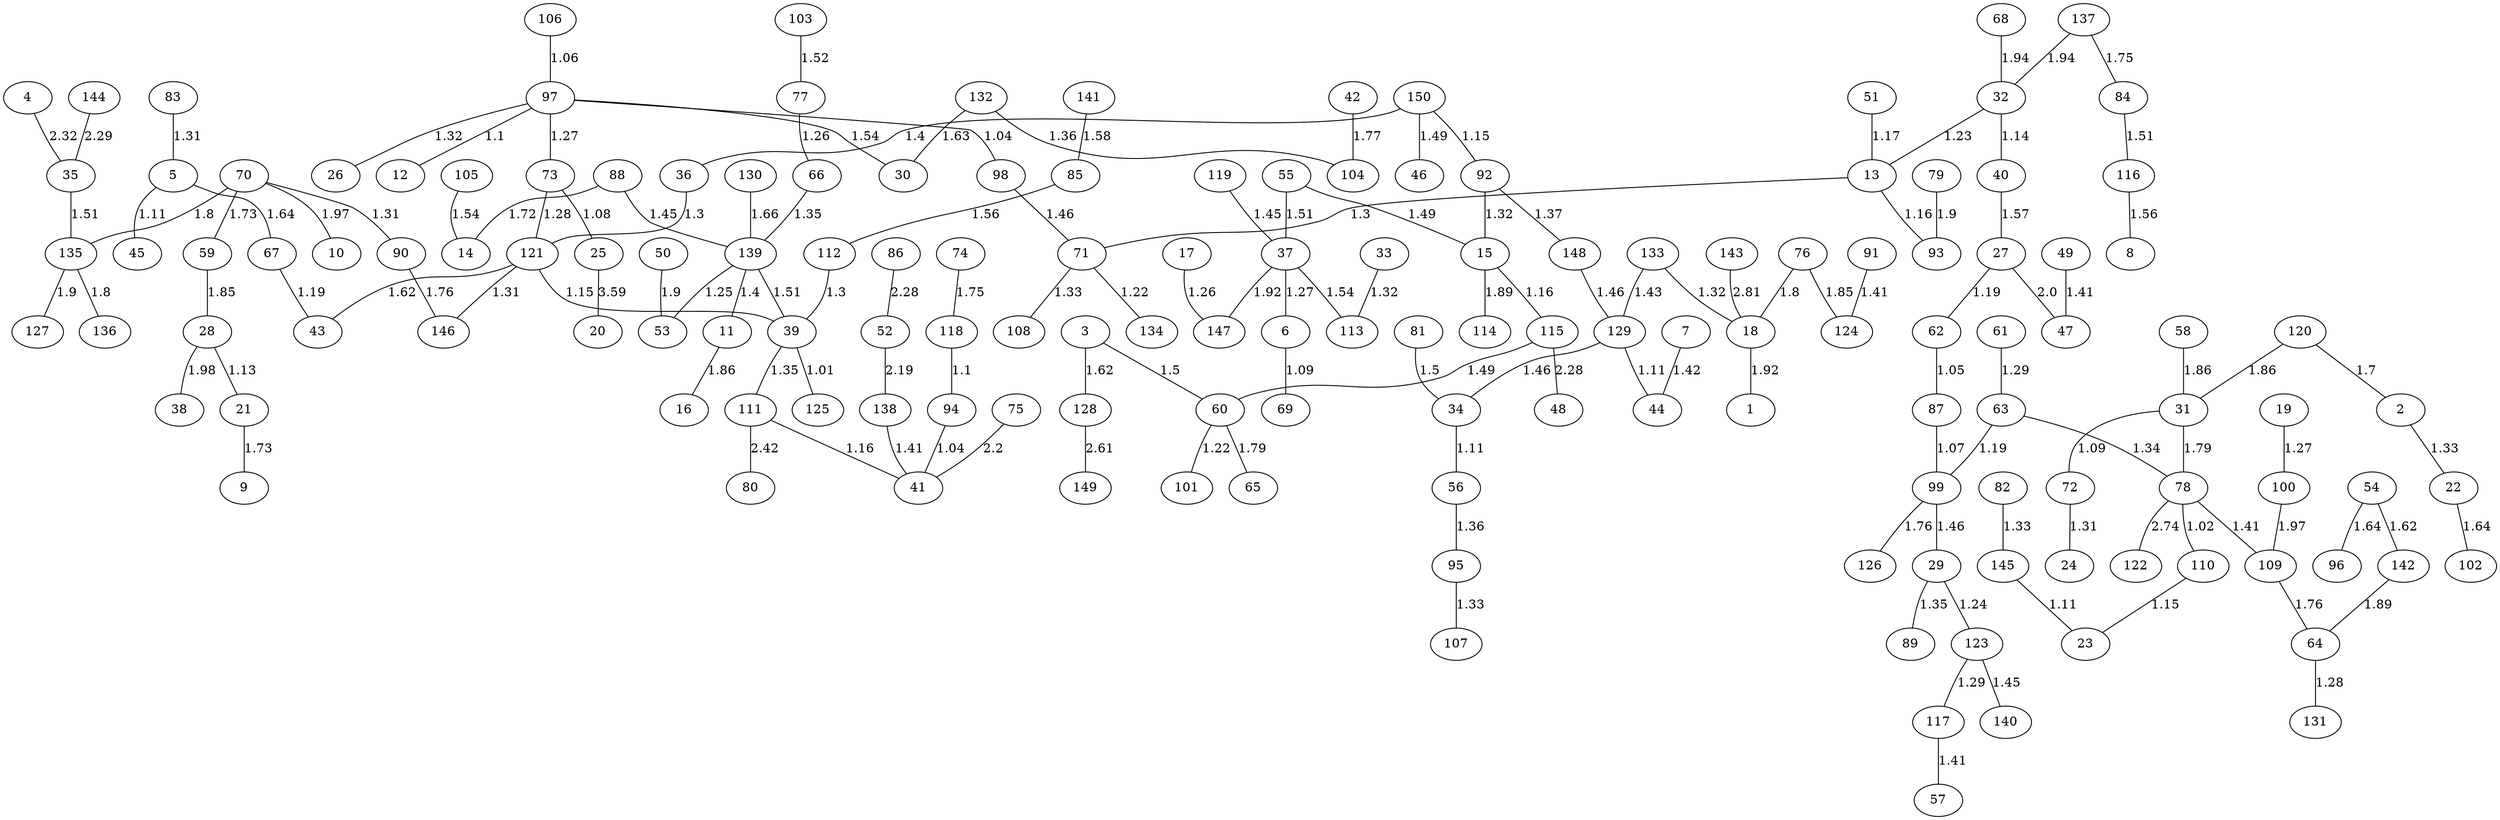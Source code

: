 graph x {
25 -- 20[label=3.59];
143 -- 18[label=2.81];
78 -- 122[label=2.74];
128 -- 149[label=2.61];
111 -- 80[label=2.42];
4 -- 35[label=2.32];
144 -- 35[label=2.29];
115 -- 48[label=2.28];
86 -- 52[label=2.28];
75 -- 41[label=2.2];
52 -- 138[label=2.19];
27 -- 47[label=2.0];
28 -- 38[label=1.98];
100 -- 109[label=1.97];
70 -- 10[label=1.97];
68 -- 32[label=1.94];
137 -- 32[label=1.94];
18 -- 1[label=1.92];
37 -- 147[label=1.92];
135 -- 127[label=1.9];
79 -- 93[label=1.9];
50 -- 53[label=1.9];
142 -- 64[label=1.89];
15 -- 114[label=1.89];
58 -- 31[label=1.86];
120 -- 31[label=1.86];
11 -- 16[label=1.86];
76 -- 124[label=1.85];
59 -- 28[label=1.85];
76 -- 18[label=1.8];
70 -- 135[label=1.8];
135 -- 136[label=1.8];
31 -- 78[label=1.79];
60 -- 65[label=1.79];
42 -- 104[label=1.77];
99 -- 126[label=1.76];
90 -- 146[label=1.76];
109 -- 64[label=1.76];
74 -- 118[label=1.75];
137 -- 84[label=1.75];
70 -- 59[label=1.73];
21 -- 9[label=1.73];
88 -- 14[label=1.72];
120 -- 2[label=1.7];
130 -- 139[label=1.66];
22 -- 102[label=1.64];
5 -- 67[label=1.64];
54 -- 96[label=1.64];
132 -- 30[label=1.63];
121 -- 43[label=1.62];
54 -- 142[label=1.62];
3 -- 128[label=1.62];
141 -- 85[label=1.58];
40 -- 27[label=1.57];
116 -- 8[label=1.56];
85 -- 112[label=1.56];
105 -- 14[label=1.54];
37 -- 113[label=1.54];
97 -- 30[label=1.54];
103 -- 77[label=1.52];
139 -- 39[label=1.51];
84 -- 116[label=1.51];
55 -- 37[label=1.51];
35 -- 135[label=1.51];
81 -- 34[label=1.5];
3 -- 60[label=1.5];
150 -- 46[label=1.49];
55 -- 15[label=1.49];
115 -- 60[label=1.49];
148 -- 129[label=1.46];
99 -- 29[label=1.46];
98 -- 71[label=1.46];
129 -- 34[label=1.46];
119 -- 37[label=1.45];
88 -- 139[label=1.45];
123 -- 140[label=1.45];
133 -- 129[label=1.43];
7 -- 44[label=1.42];
91 -- 124[label=1.41];
138 -- 41[label=1.41];
49 -- 47[label=1.41];
78 -- 109[label=1.41];
117 -- 57[label=1.41];
150 -- 36[label=1.4];
139 -- 11[label=1.4];
92 -- 148[label=1.37];
56 -- 95[label=1.36];
132 -- 104[label=1.36];
29 -- 89[label=1.35];
39 -- 111[label=1.35];
66 -- 139[label=1.35];
63 -- 78[label=1.34];
82 -- 145[label=1.33];
2 -- 22[label=1.33];
71 -- 108[label=1.33];
95 -- 107[label=1.33];
133 -- 18[label=1.32];
33 -- 113[label=1.32];
97 -- 26[label=1.32];
92 -- 15[label=1.32];
70 -- 90[label=1.31];
121 -- 146[label=1.31];
83 -- 5[label=1.31];
72 -- 24[label=1.31];
36 -- 121[label=1.3];
13 -- 71[label=1.3];
112 -- 39[label=1.3];
123 -- 117[label=1.29];
61 -- 63[label=1.29];
64 -- 131[label=1.28];
73 -- 121[label=1.28];
97 -- 73[label=1.27];
37 -- 6[label=1.27];
19 -- 100[label=1.27];
77 -- 66[label=1.26];
17 -- 147[label=1.26];
139 -- 53[label=1.25];
29 -- 123[label=1.24];
32 -- 13[label=1.23];
60 -- 101[label=1.22];
71 -- 134[label=1.22];
27 -- 62[label=1.19];
67 -- 43[label=1.19];
63 -- 99[label=1.19];
51 -- 13[label=1.17];
111 -- 41[label=1.16];
15 -- 115[label=1.16];
13 -- 93[label=1.16];
150 -- 92[label=1.15];
110 -- 23[label=1.15];
121 -- 39[label=1.15];
32 -- 40[label=1.14];
28 -- 21[label=1.13];
145 -- 23[label=1.11];
129 -- 44[label=1.11];
34 -- 56[label=1.11];
5 -- 45[label=1.11];
118 -- 94[label=1.1];
97 -- 12[label=1.1];
6 -- 69[label=1.09];
31 -- 72[label=1.09];
73 -- 25[label=1.08];
87 -- 99[label=1.07];
106 -- 97[label=1.06];
62 -- 87[label=1.05];
97 -- 98[label=1.04];
94 -- 41[label=1.04];
78 -- 110[label=1.02];
39 -- 125[label=1.01];
}